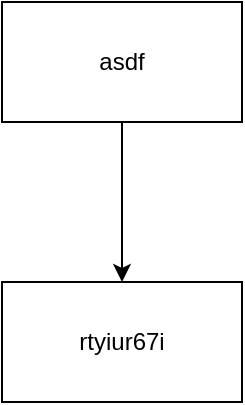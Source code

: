 <mxfile>
    <diagram id="85ODw9StlzupuavMexTY" name="第 1 页">
        <mxGraphModel dx="1035" dy="790" grid="1" gridSize="10" guides="1" tooltips="1" connect="1" arrows="1" fold="1" page="1" pageScale="1" pageWidth="827" pageHeight="1169" math="0" shadow="0">
            <root>
                <mxCell id="0"/>
                <mxCell id="1" parent="0"/>
                <mxCell id="5" value="" style="edgeStyle=none;html=1;" edge="1" parent="1" source="3" target="4">
                    <mxGeometry relative="1" as="geometry"/>
                </mxCell>
                <mxCell id="3" value="asdf" style="rounded=0;whiteSpace=wrap;html=1;" vertex="1" parent="1">
                    <mxGeometry x="320" y="210" width="120" height="60" as="geometry"/>
                </mxCell>
                <mxCell id="4" value="rtyiur67i" style="rounded=0;whiteSpace=wrap;html=1;" vertex="1" parent="1">
                    <mxGeometry x="320" y="350" width="120" height="60" as="geometry"/>
                </mxCell>
            </root>
        </mxGraphModel>
    </diagram>
</mxfile>